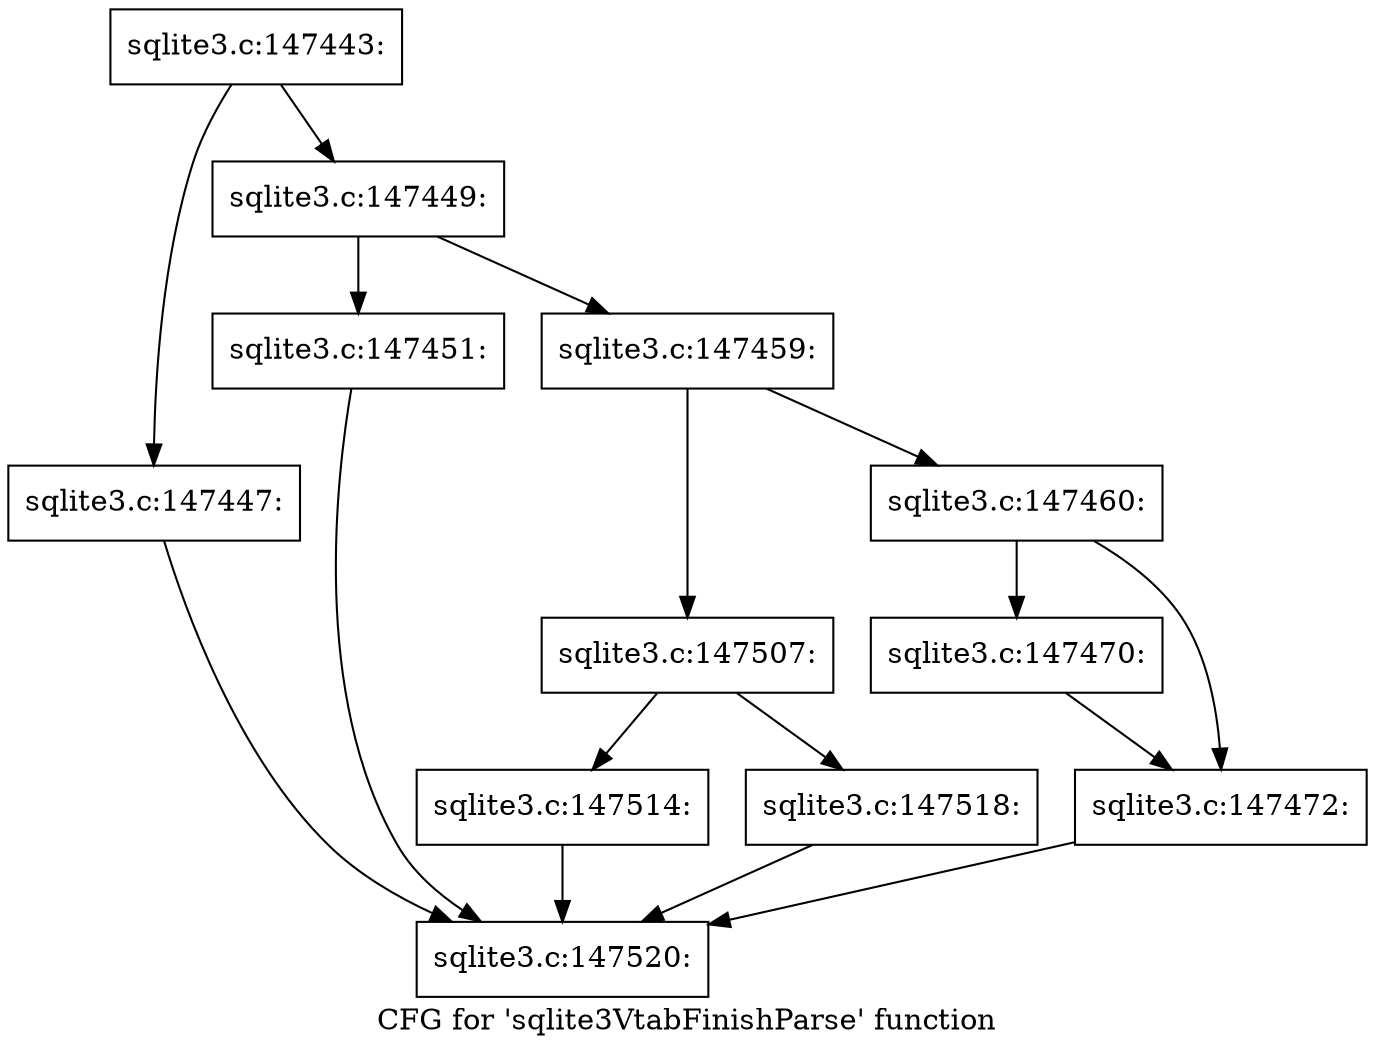 digraph "CFG for 'sqlite3VtabFinishParse' function" {
	label="CFG for 'sqlite3VtabFinishParse' function";

	Node0x55c0fa3d7300 [shape=record,label="{sqlite3.c:147443:}"];
	Node0x55c0fa3d7300 -> Node0x55c0fa3d8f60;
	Node0x55c0fa3d7300 -> Node0x55c0fa3d8fb0;
	Node0x55c0fa3d8f60 [shape=record,label="{sqlite3.c:147447:}"];
	Node0x55c0fa3d8f60 -> Node0x55c0fa3da190;
	Node0x55c0fa3d8fb0 [shape=record,label="{sqlite3.c:147449:}"];
	Node0x55c0fa3d8fb0 -> Node0x55c0f658baf0;
	Node0x55c0fa3d8fb0 -> Node0x55c0fa3d9a00;
	Node0x55c0f658baf0 [shape=record,label="{sqlite3.c:147451:}"];
	Node0x55c0f658baf0 -> Node0x55c0fa3da190;
	Node0x55c0fa3d9a00 [shape=record,label="{sqlite3.c:147459:}"];
	Node0x55c0fa3d9a00 -> Node0x55c0fa3da1e0;
	Node0x55c0fa3d9a00 -> Node0x55c0fa3da140;
	Node0x55c0fa3da140 [shape=record,label="{sqlite3.c:147460:}"];
	Node0x55c0fa3da140 -> Node0x55c0fa3db720;
	Node0x55c0fa3da140 -> Node0x55c0fa3db770;
	Node0x55c0fa3db720 [shape=record,label="{sqlite3.c:147470:}"];
	Node0x55c0fa3db720 -> Node0x55c0fa3db770;
	Node0x55c0fa3db770 [shape=record,label="{sqlite3.c:147472:}"];
	Node0x55c0fa3db770 -> Node0x55c0fa3da190;
	Node0x55c0fa3da1e0 [shape=record,label="{sqlite3.c:147507:}"];
	Node0x55c0fa3da1e0 -> Node0x55c0f60cb2d0;
	Node0x55c0fa3da1e0 -> Node0x55c0fa3e1920;
	Node0x55c0f60cb2d0 [shape=record,label="{sqlite3.c:147514:}"];
	Node0x55c0f60cb2d0 -> Node0x55c0fa3da190;
	Node0x55c0fa3e1920 [shape=record,label="{sqlite3.c:147518:}"];
	Node0x55c0fa3e1920 -> Node0x55c0fa3da190;
	Node0x55c0fa3da190 [shape=record,label="{sqlite3.c:147520:}"];
}

